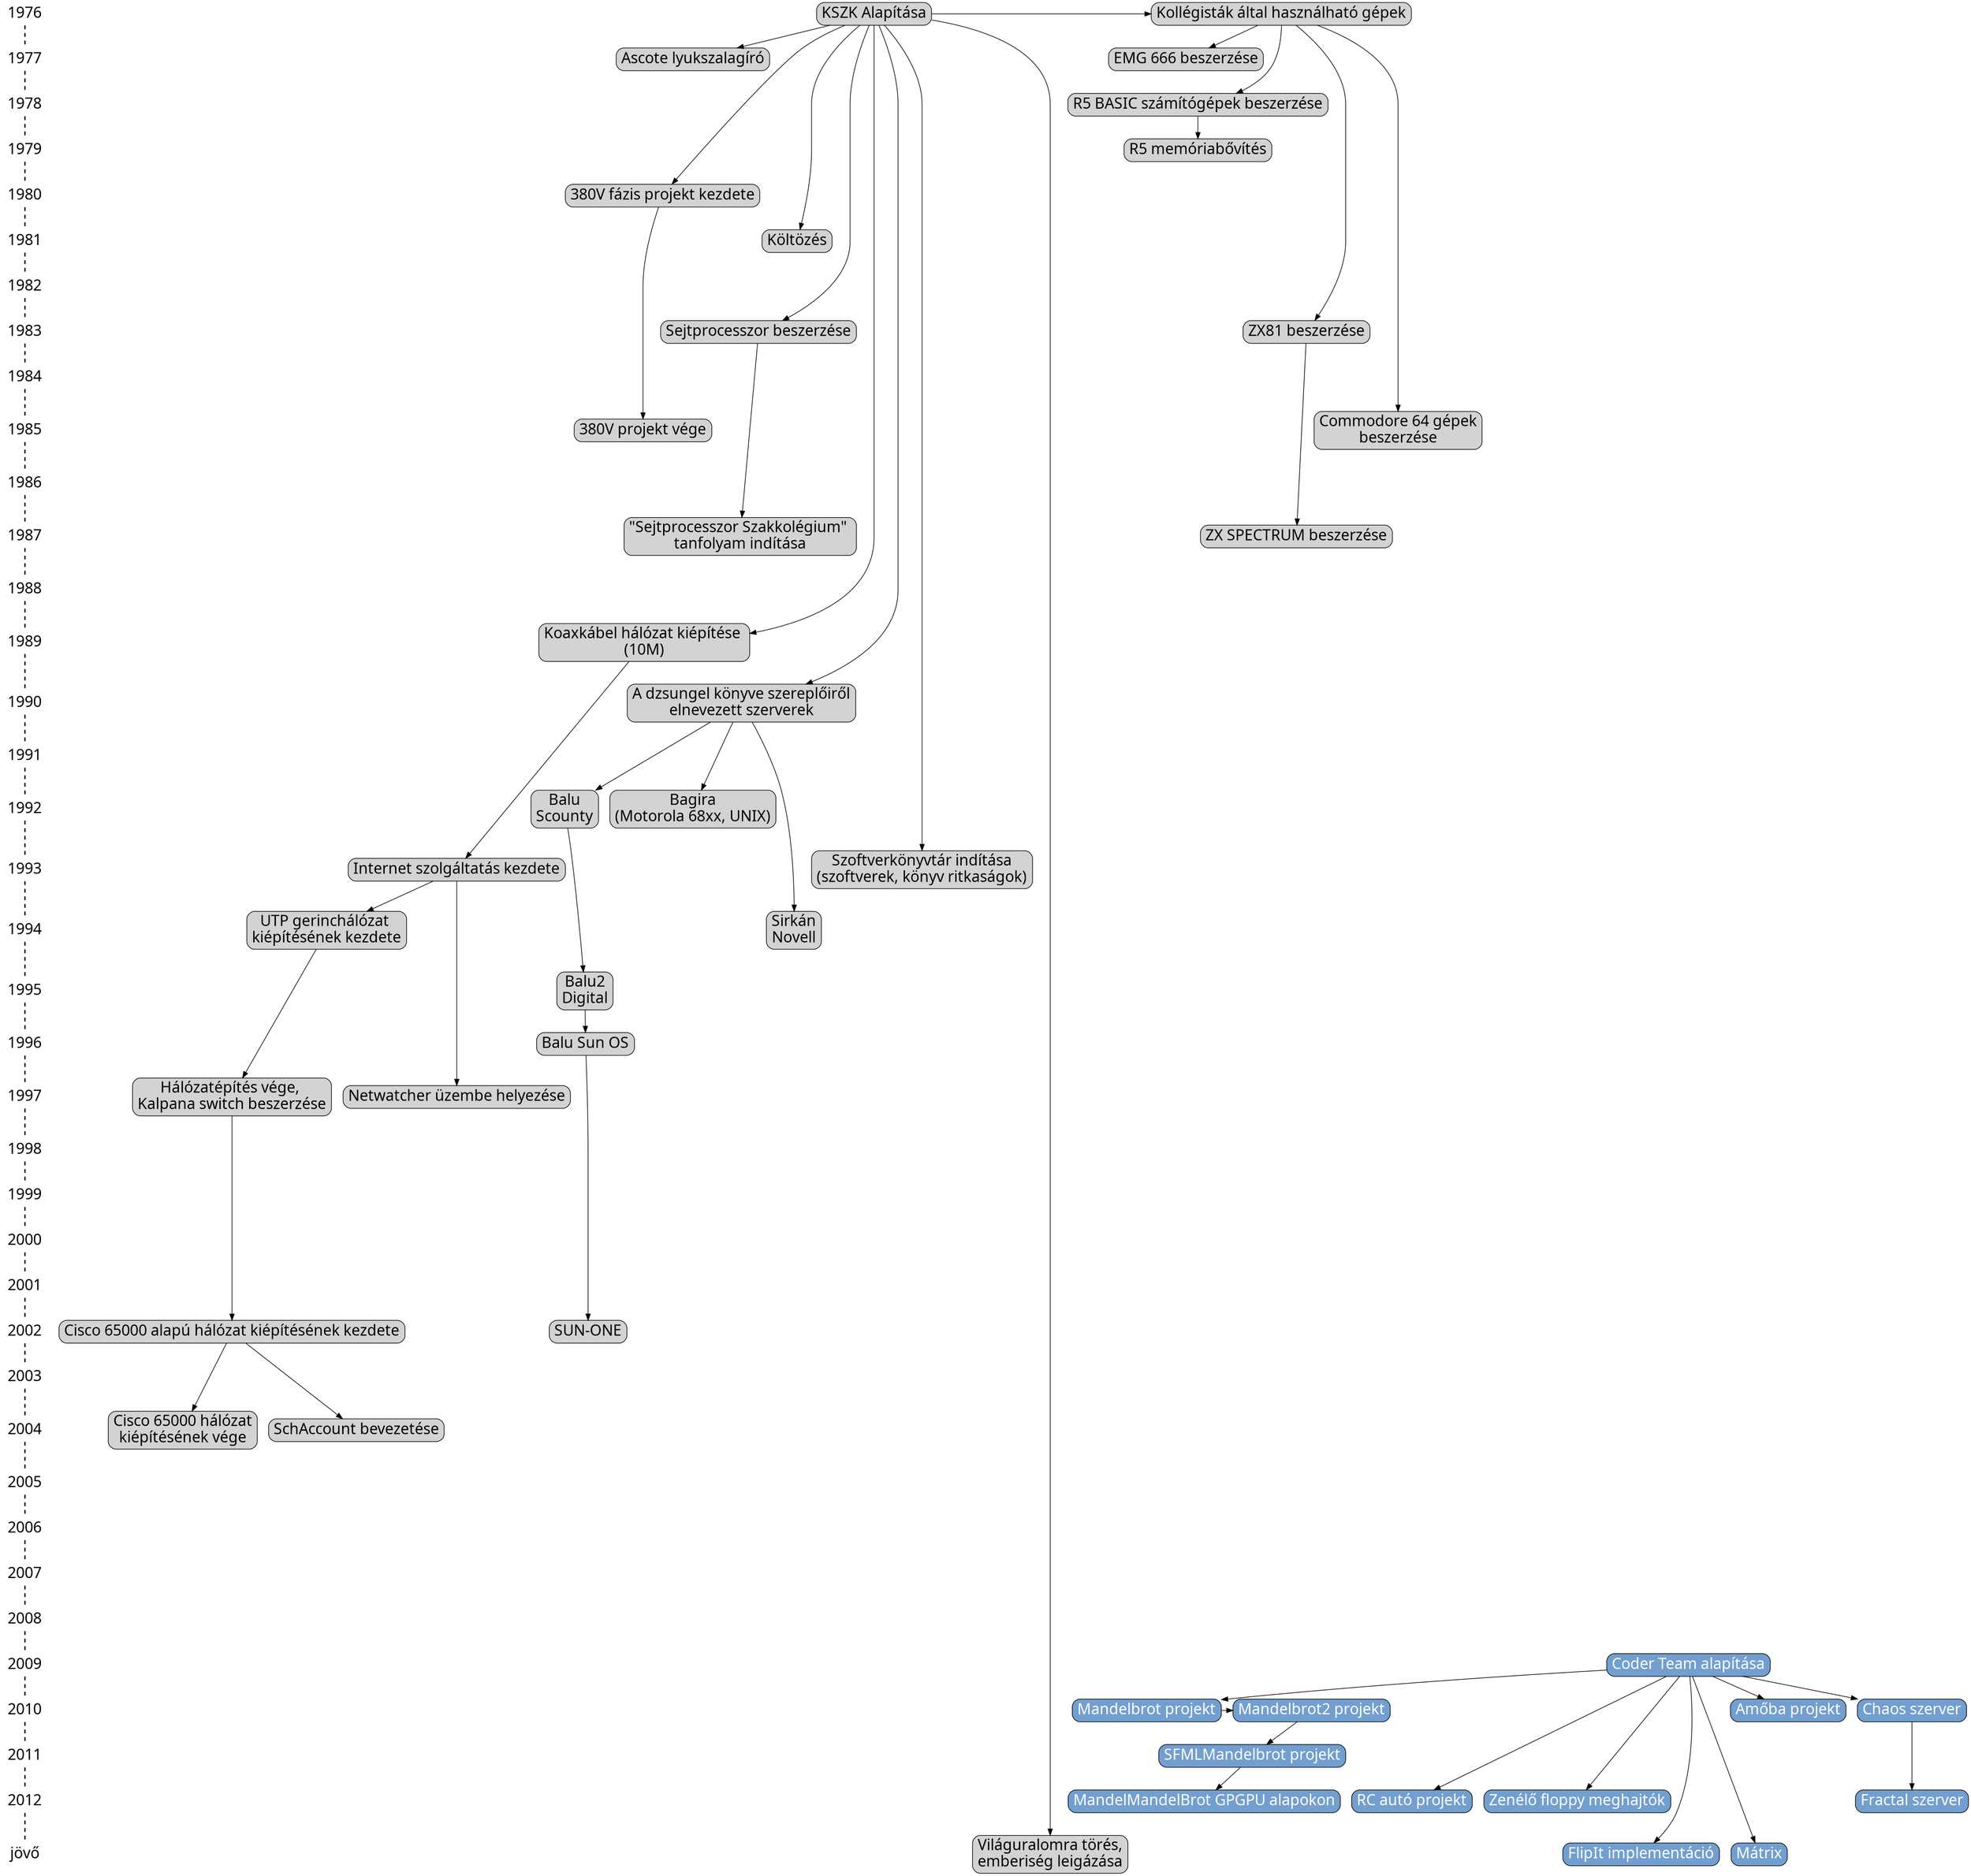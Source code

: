 digraph timeline {

	size = "26,26"

	// Évek
//asd
	node [
		fontsize = 24,
		fontname = "CMU Typewriter Text",
		shape = plaintext
	];
	edge [
		//color = "#888888",
		style = dashed,
		penwidth = 2,
		arrowhead = none
	];
	1976 -> 1977 -> 1978 -> 1979 -> 1980 -> 1981;
	1981 -> 1982 -> 1983 -> 1984 -> 1985 -> 1986;
	1986 -> 1987 -> 1988 -> 1989 -> 1990 -> 1991;
	1991 -> 1992 -> 1993 -> 1994 -> 1995 -> 1996;
	1996 -> 1997 -> 1998 -> 1999 -> 2000 -> 2001;
	2001 -> 2002 -> 2003 -> 2004 -> 2005 -> 2006;
	2006 -> 2007 -> 2008 -> 2009 -> 2010 -> 2011;
	2011 -> 2012 -> jövő;

	// Események
	node [
		fontsize = 24,
		fontname = "CMU Typewriter Text",
		shape = box,
		style = "rounded,filled"
	];
	edge [
		style = solid,
		color = "#000000",
		penwidth = 1,
		arrowhead = normal,
		arrowsize = 1,
	];
	// Események, évek szerint
	{ rank=same; 1976
		KSZKAlapitas [ label = "KSZK Alapítása" ]
		HASZNALAT [ label="Kollégisták által használható gépek" ]
	}
	{ rank=same; 1977
		Ascote [ label = "Ascote lyukszalagíró" ]
		EMG [ label = "EMG 666 beszerzése" ]
	}
	{ rank=same; 1978
		R5_BASIC [ label = "R5 BASIC számítógépek beszerzése" ]
	}
	{ rank=same; 1979
		R5_MEM [ label = "R5 memóriabővítés" ]
	}
	{ rank=same; 1980
		FAZIS1 [ label = "380V fázis projekt kezdete" ]
	}
	{ rank=same; 1981
		KOLTOZES [ label = "Költözés" ]
	}
	{ rank=same; 1982
		//...
	}
	{ rank=same; 1983
		SEJTPROC [ label = "Sejtprocesszor beszerzése" ]
		ZX81 [ label = "ZX81 beszerzése" ]	
	}
	{ rank=same; 1984
		//...
	}
	{ rank=same; 1985
		COMMODORE [ label = "Commodore 64 gépek\nbeszerzése" ]
		FAZIS2 [ label = "380V projekt vége" ]
	}
	{ rank=same; 1986
		//...
	}
	{ rank=same; 1987
		SEJTPROC_TANF [ label = "\"Sejtprocesszor Szakkolégium\" \ntanfolyam indítása" ]
		ZX_SPECTRUM [ label = "ZX SPECTRUM beszerzése" ]
	}
	{ rank=same; 1988
		//...
	}
	{ rank=same; 1989
		NET1 [ label = "Koaxkábel hálózat kiépítése \n(10M)" ]
	}
	{ rank=same; 1990
		GEPEK [ label = "A dzsungel könyve szereplőiről\nelnevezett szerverek" ]
	}
	{ rank=same; 1991
		//...
	}
	{ rank=same; 1992
		BALU1 [ label = "Balu\nScounty" ]
		BAGIRA [ label = "Bagira\n(Motorola 68xx, UNIX)" ]
	}
	{ rank=same; 1993
		NET2 [ label = "Internet szolgáltatás kezdete" ]
		KONYVTAR [ label = "Szoftverkönyvtár indítása\n(szoftverek, könyv ritkaságok)" ]
	}
	{ rank=same; 1994
		NET3 [ label = "UTP gerinchálózat \nkiépítésének kezdete" ]
		SIRKAN [ label = "Sirkán\nNovell" ]
	}
	{ rank=same; 1995
		BALU2 [ label = "Balu2\nDigital" ]
	}
	{ rank=same; 1996
		BALU3 [ label = "Balu Sun OS" ]
	}
	{ rank=same; 1997
		NET4 [ label = "Hálózatépítés vége, \nKalpana switch beszerzése" ]
		NETWATCHER [ label = "Netwatcher üzembe helyezése" ]
	}
	{ rank=same; 1998
		//...
	}
	{ rank=same; 1999
		//...
	}
	{ rank=same; 2000
		//...
	}
	{ rank=same; 2001
		//...
	}
	{ rank=same; 2002
		BALU4 [ label = "SUN-ONE" ]
		NET5 [ label = "Cisco 65000 alapú hálózat kiépítésének kezdete" ]
	}
	{ rank=same; 2003
		//...
	}
	{ rank=same; 2004
		NET6 [ label = "Cisco 65000 hálózat\nkiépítésének vége" ]
		SCHACC [ label = "SchAccount bevezetése" ]
	}
	{ rank=same; 2005
		//...
	}
	{ rank=same; 2006
		//...
	}
	{ rank=same; 2007
		//...
	}
	{ rank=same; 2008
		//...
	}
	{ rank=same; 2009
		CoderTeam [ label = "Coder Team alapítása", fillcolor="#729fcf", fontcolor="#ffffff" ]
	}
	{ rank=same; 2010
		CoderMB1 [ label = "Mandelbrot projekt", fillcolor="#729fcf", fontcolor="#ffffff" ]
		CoderMB2 [ label = "Mandelbrot2 projekt", fillcolor="#729fcf", fontcolor="#ffffff" ]
		CoderAmoba [ label = "Amőba projekt", fillcolor="#729fcf", fontcolor="#ffffff" ]
		CoderChaos [ label = "Chaos szerver", fillcolor="#729fcf", fontcolor="#ffffff" ]
	}
	{ rank=same; 2011
		CoderMB3 [ label = "SFMLMandelbrot projekt", fillcolor="#729fcf", fontcolor="#ffffff" ]
	}
	{ rank=same; 2012
		CoderMB4 [ label = "MandelMandelBrot GPGPU alapokon", fillcolor="#729fcf", fontcolor="#ffffff" ]
		CoderFractal [ label = "Fractal szerver", fillcolor="#729fcf", fontcolor="#ffffff" ]
		CoderBBRC [ label = "RC autó projekt", fillcolor="#729fcf", fontcolor="#ffffff" ]
		CoderFloppy [ label = "Zenélő floppy meghajtók", fillcolor="#729fcf", fontcolor="#ffffff" ]
	}
	{ rank=same; jövő
		CoderFlipIT [ label = "FlipIt implementáció", fillcolor="#729fcf", fontcolor="#ffffff" ]
		CoderMX [ label = "Mátrix", fillcolor="#729fcf", fontcolor="#ffffff" ]
		VILAGURALOM [ label = "Világuralomra törés,\nemberiség leigázása" ]	
	}
	
	// KSZK események
	KSZKAlapitas -> HASZNALAT;
	KSZKAlapitas -> SEJTPROC -> SEJTPROC_TANF;
	KSZKAlapitas -> NET1 -> NET2 -> NET3 ->NET4 ->NET5 ->NET6;
	KSZKAlapitas -> GEPEK;
	KSZKAlapitas -> Ascote;
	KSZKAlapitas -> KOLTOZES;
	KSZKAlapitas -> VILAGURALOM;
	KSZKAlapitas -> KONYVTAR;
	KSZKAlapitas -> FAZIS1 -> FAZIS2;
	HASZNALAT -> ZX81 -> ZX_SPECTRUM;
	HASZNALAT -> EMG;
	HASZNALAT -> R5_BASIC -> R5_MEM;
	HASZNALAT -> COMMODORE;
	GEPEK -> BAGIRA;	
	GEPEK -> SIRKAN;
	GEPEK -> BALU1 -> BALU2 -> BALU3 -> BALU4;
	NET2 -> NETWATCHER;
	NET5 -> SCHACC;
	
	// Coder Team események
	CoderTeam -> CoderAmoba
	CoderTeam -> CoderBBRC
	CoderTeam -> CoderFloppy
	CoderTeam -> CoderFlipIT
	CoderTeam -> CoderMX
	CoderTeam -> CoderMB1 -> CoderMB2 -> CoderMB3 -> CoderMB4
	CoderTeam -> CoderChaos -> CoderFractal
	
}
